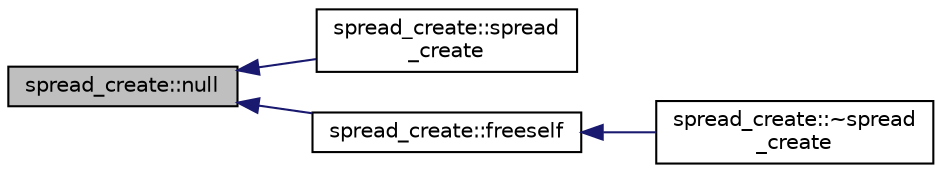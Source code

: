 digraph "spread_create::null"
{
  edge [fontname="Helvetica",fontsize="10",labelfontname="Helvetica",labelfontsize="10"];
  node [fontname="Helvetica",fontsize="10",shape=record];
  rankdir="LR";
  Node631 [label="spread_create::null",height=0.2,width=0.4,color="black", fillcolor="grey75", style="filled", fontcolor="black"];
  Node631 -> Node632 [dir="back",color="midnightblue",fontsize="10",style="solid",fontname="Helvetica"];
  Node632 [label="spread_create::spread\l_create",height=0.2,width=0.4,color="black", fillcolor="white", style="filled",URL="$de/d97/classspread__create.html#a15c6337e74d5ca8b23a956d0007ad5a7"];
  Node631 -> Node633 [dir="back",color="midnightblue",fontsize="10",style="solid",fontname="Helvetica"];
  Node633 [label="spread_create::freeself",height=0.2,width=0.4,color="black", fillcolor="white", style="filled",URL="$de/d97/classspread__create.html#a8f15f48d339bbb44ad088f8784c5b17d"];
  Node633 -> Node634 [dir="back",color="midnightblue",fontsize="10",style="solid",fontname="Helvetica"];
  Node634 [label="spread_create::~spread\l_create",height=0.2,width=0.4,color="black", fillcolor="white", style="filled",URL="$de/d97/classspread__create.html#a7d218ce745ef2918e6debb2d914f77cf"];
}
